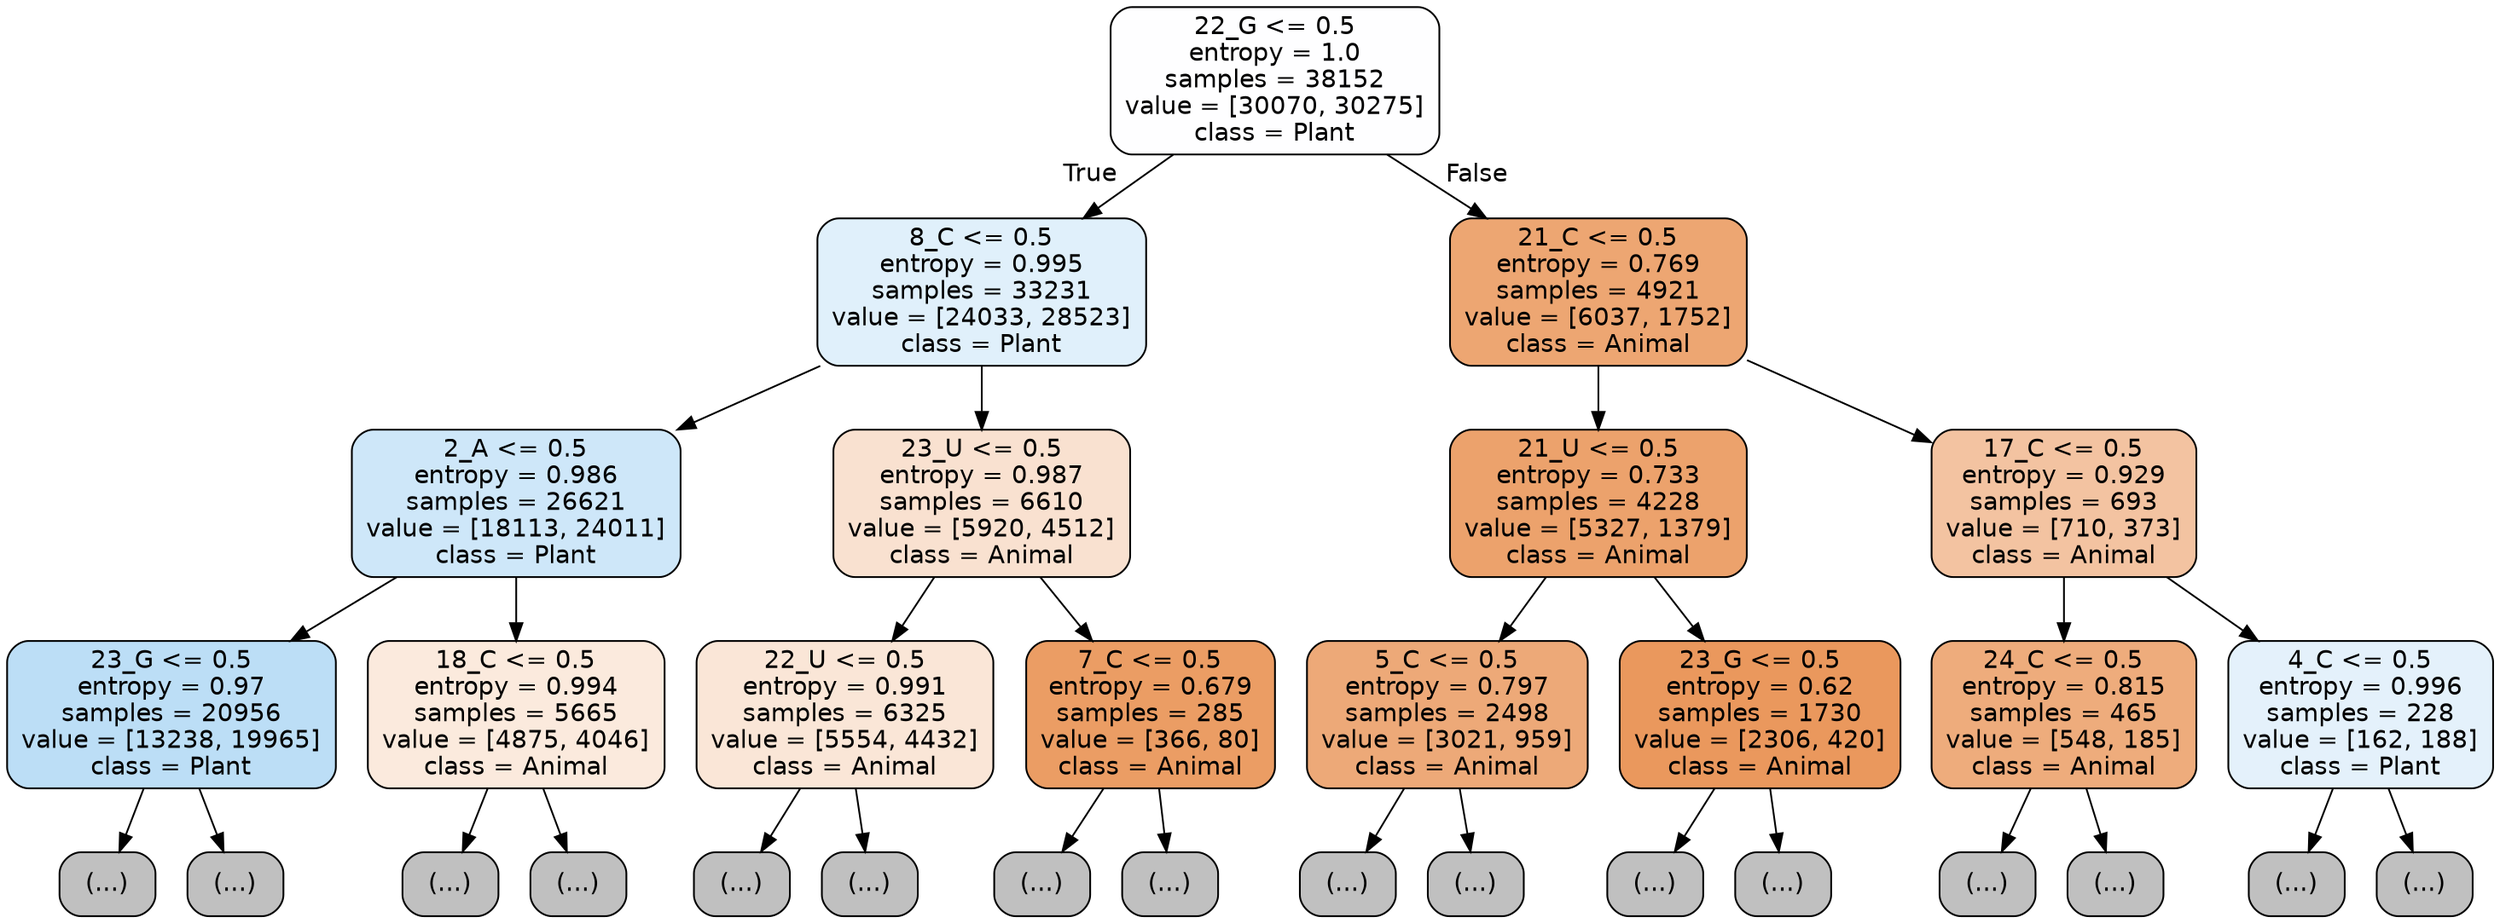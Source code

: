 digraph Tree {
node [shape=box, style="filled, rounded", color="black", fontname="helvetica"] ;
edge [fontname="helvetica"] ;
0 [label="22_G <= 0.5\nentropy = 1.0\nsamples = 38152\nvalue = [30070, 30275]\nclass = Plant", fillcolor="#fefeff"] ;
1 [label="8_C <= 0.5\nentropy = 0.995\nsamples = 33231\nvalue = [24033, 28523]\nclass = Plant", fillcolor="#e0f0fb"] ;
0 -> 1 [labeldistance=2.5, labelangle=45, headlabel="True"] ;
2 [label="2_A <= 0.5\nentropy = 0.986\nsamples = 26621\nvalue = [18113, 24011]\nclass = Plant", fillcolor="#cee7f9"] ;
1 -> 2 ;
3 [label="23_G <= 0.5\nentropy = 0.97\nsamples = 20956\nvalue = [13238, 19965]\nclass = Plant", fillcolor="#bcdef6"] ;
2 -> 3 ;
4 [label="(...)", fillcolor="#C0C0C0"] ;
3 -> 4 ;
8373 [label="(...)", fillcolor="#C0C0C0"] ;
3 -> 8373 ;
8688 [label="18_C <= 0.5\nentropy = 0.994\nsamples = 5665\nvalue = [4875, 4046]\nclass = Animal", fillcolor="#fbeadd"] ;
2 -> 8688 ;
8689 [label="(...)", fillcolor="#C0C0C0"] ;
8688 -> 8689 ;
10818 [label="(...)", fillcolor="#C0C0C0"] ;
8688 -> 10818 ;
11365 [label="23_U <= 0.5\nentropy = 0.987\nsamples = 6610\nvalue = [5920, 4512]\nclass = Animal", fillcolor="#f9e1d0"] ;
1 -> 11365 ;
11366 [label="22_U <= 0.5\nentropy = 0.991\nsamples = 6325\nvalue = [5554, 4432]\nclass = Animal", fillcolor="#fae6d7"] ;
11365 -> 11366 ;
11367 [label="(...)", fillcolor="#C0C0C0"] ;
11366 -> 11367 ;
14052 [label="(...)", fillcolor="#C0C0C0"] ;
11366 -> 14052 ;
14439 [label="7_C <= 0.5\nentropy = 0.679\nsamples = 285\nvalue = [366, 80]\nclass = Animal", fillcolor="#eb9d64"] ;
11365 -> 14439 ;
14440 [label="(...)", fillcolor="#C0C0C0"] ;
14439 -> 14440 ;
14527 [label="(...)", fillcolor="#C0C0C0"] ;
14439 -> 14527 ;
14564 [label="21_C <= 0.5\nentropy = 0.769\nsamples = 4921\nvalue = [6037, 1752]\nclass = Animal", fillcolor="#eda672"] ;
0 -> 14564 [labeldistance=2.5, labelangle=-45, headlabel="False"] ;
14565 [label="21_U <= 0.5\nentropy = 0.733\nsamples = 4228\nvalue = [5327, 1379]\nclass = Animal", fillcolor="#eca26c"] ;
14564 -> 14565 ;
14566 [label="5_C <= 0.5\nentropy = 0.797\nsamples = 2498\nvalue = [3021, 959]\nclass = Animal", fillcolor="#eda978"] ;
14565 -> 14566 ;
14567 [label="(...)", fillcolor="#C0C0C0"] ;
14566 -> 14567 ;
15418 [label="(...)", fillcolor="#C0C0C0"] ;
14566 -> 15418 ;
15681 [label="23_G <= 0.5\nentropy = 0.62\nsamples = 1730\nvalue = [2306, 420]\nclass = Animal", fillcolor="#ea985d"] ;
14565 -> 15681 ;
15682 [label="(...)", fillcolor="#C0C0C0"] ;
15681 -> 15682 ;
16227 [label="(...)", fillcolor="#C0C0C0"] ;
15681 -> 16227 ;
16306 [label="17_C <= 0.5\nentropy = 0.929\nsamples = 693\nvalue = [710, 373]\nclass = Animal", fillcolor="#f3c3a1"] ;
14564 -> 16306 ;
16307 [label="24_C <= 0.5\nentropy = 0.815\nsamples = 465\nvalue = [548, 185]\nclass = Animal", fillcolor="#eeac7c"] ;
16306 -> 16307 ;
16308 [label="(...)", fillcolor="#C0C0C0"] ;
16307 -> 16308 ;
16515 [label="(...)", fillcolor="#C0C0C0"] ;
16307 -> 16515 ;
16534 [label="4_C <= 0.5\nentropy = 0.996\nsamples = 228\nvalue = [162, 188]\nclass = Plant", fillcolor="#e4f1fb"] ;
16306 -> 16534 ;
16535 [label="(...)", fillcolor="#C0C0C0"] ;
16534 -> 16535 ;
16596 [label="(...)", fillcolor="#C0C0C0"] ;
16534 -> 16596 ;
}